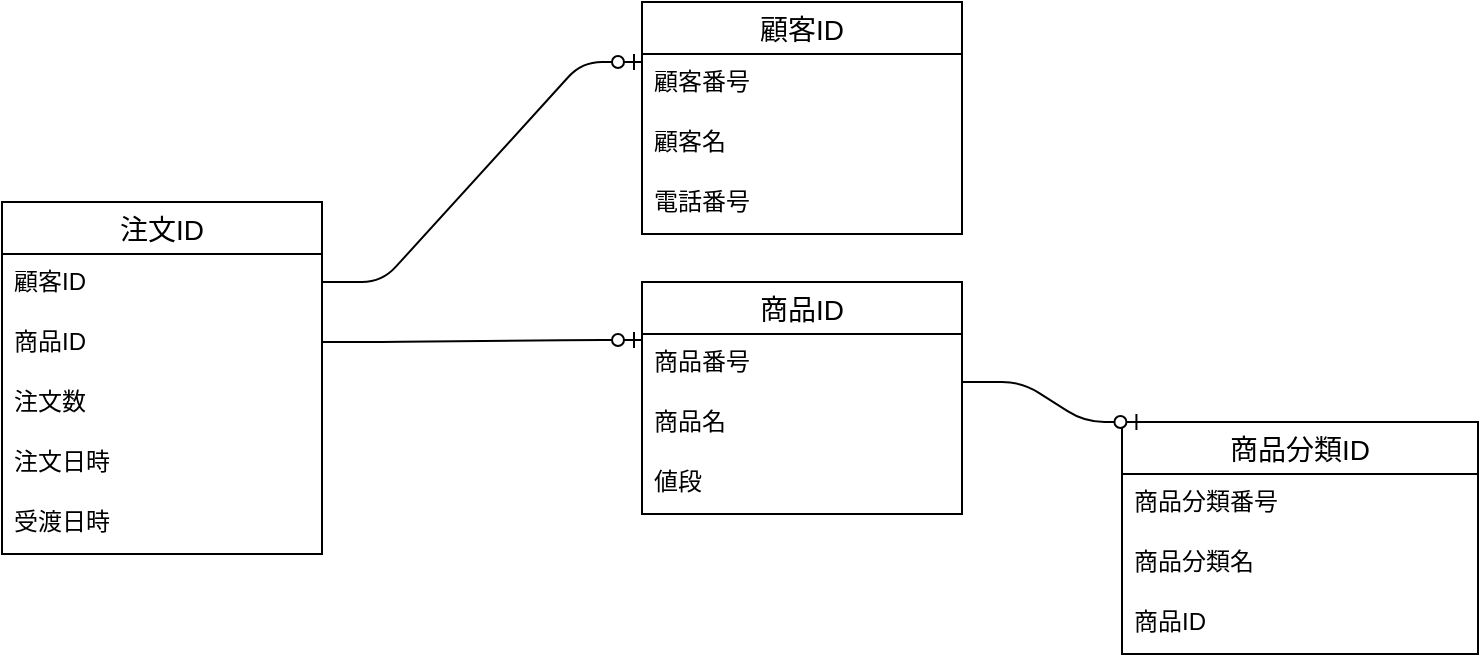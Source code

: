 <mxfile version="14.5.3" type="github">
  <diagram id="R2lEEEUBdFMjLlhIrx00" name="Page-1">
    <mxGraphModel dx="832" dy="573" grid="1" gridSize="10" guides="1" tooltips="1" connect="1" arrows="1" fold="1" page="1" pageScale="1" pageWidth="850" pageHeight="1100" math="0" shadow="0" extFonts="Permanent Marker^https://fonts.googleapis.com/css?family=Permanent+Marker">
      <root>
        <mxCell id="0" />
        <mxCell id="1" parent="0" />
        <object label="注文ID" id="TNxdtV54tGe8EJjGfUkj-1">
          <mxCell style="swimlane;fontStyle=0;childLayout=stackLayout;horizontal=1;startSize=26;horizontalStack=0;resizeParent=1;resizeParentMax=0;resizeLast=0;collapsible=1;marginBottom=0;align=center;fontSize=14;" vertex="1" parent="1">
            <mxGeometry x="90" y="150" width="160" height="176" as="geometry" />
          </mxCell>
        </object>
        <mxCell id="TNxdtV54tGe8EJjGfUkj-2" value="顧客ID" style="text;strokeColor=none;fillColor=none;spacingLeft=4;spacingRight=4;overflow=hidden;rotatable=0;points=[[0,0.5],[1,0.5]];portConstraint=eastwest;fontSize=12;" vertex="1" parent="TNxdtV54tGe8EJjGfUkj-1">
          <mxGeometry y="26" width="160" height="30" as="geometry" />
        </mxCell>
        <mxCell id="TNxdtV54tGe8EJjGfUkj-3" value="商品ID" style="text;strokeColor=none;fillColor=none;spacingLeft=4;spacingRight=4;overflow=hidden;rotatable=0;points=[[0,0.5],[1,0.5]];portConstraint=eastwest;fontSize=12;" vertex="1" parent="TNxdtV54tGe8EJjGfUkj-1">
          <mxGeometry y="56" width="160" height="30" as="geometry" />
        </mxCell>
        <mxCell id="TNxdtV54tGe8EJjGfUkj-28" value="注文数" style="text;strokeColor=none;fillColor=none;spacingLeft=4;spacingRight=4;overflow=hidden;rotatable=0;points=[[0,0.5],[1,0.5]];portConstraint=eastwest;fontSize=12;" vertex="1" parent="TNxdtV54tGe8EJjGfUkj-1">
          <mxGeometry y="86" width="160" height="30" as="geometry" />
        </mxCell>
        <mxCell id="TNxdtV54tGe8EJjGfUkj-14" value="注文日時" style="text;strokeColor=none;fillColor=none;spacingLeft=4;spacingRight=4;overflow=hidden;rotatable=0;points=[[0,0.5],[1,0.5]];portConstraint=eastwest;fontSize=12;" vertex="1" parent="TNxdtV54tGe8EJjGfUkj-1">
          <mxGeometry y="116" width="160" height="30" as="geometry" />
        </mxCell>
        <mxCell id="TNxdtV54tGe8EJjGfUkj-26" value="受渡日時" style="text;strokeColor=none;fillColor=none;spacingLeft=4;spacingRight=4;overflow=hidden;rotatable=0;points=[[0,0.5],[1,0.5]];portConstraint=eastwest;fontSize=12;" vertex="1" parent="TNxdtV54tGe8EJjGfUkj-1">
          <mxGeometry y="146" width="160" height="30" as="geometry" />
        </mxCell>
        <mxCell id="TNxdtV54tGe8EJjGfUkj-5" value="商品ID" style="swimlane;fontStyle=0;childLayout=stackLayout;horizontal=1;startSize=26;horizontalStack=0;resizeParent=1;resizeParentMax=0;resizeLast=0;collapsible=1;marginBottom=0;align=center;fontSize=14;" vertex="1" parent="1">
          <mxGeometry x="410" y="190" width="160" height="116" as="geometry" />
        </mxCell>
        <mxCell id="TNxdtV54tGe8EJjGfUkj-6" value="商品番号" style="text;strokeColor=none;fillColor=none;spacingLeft=4;spacingRight=4;overflow=hidden;rotatable=0;points=[[0,0.5],[1,0.5]];portConstraint=eastwest;fontSize=12;" vertex="1" parent="TNxdtV54tGe8EJjGfUkj-5">
          <mxGeometry y="26" width="160" height="30" as="geometry" />
        </mxCell>
        <mxCell id="TNxdtV54tGe8EJjGfUkj-7" value="商品名" style="text;strokeColor=none;fillColor=none;spacingLeft=4;spacingRight=4;overflow=hidden;rotatable=0;points=[[0,0.5],[1,0.5]];portConstraint=eastwest;fontSize=12;" vertex="1" parent="TNxdtV54tGe8EJjGfUkj-5">
          <mxGeometry y="56" width="160" height="30" as="geometry" />
        </mxCell>
        <mxCell id="TNxdtV54tGe8EJjGfUkj-8" value="値段" style="text;strokeColor=none;fillColor=none;spacingLeft=4;spacingRight=4;overflow=hidden;rotatable=0;points=[[0,0.5],[1,0.5]];portConstraint=eastwest;fontSize=12;" vertex="1" parent="TNxdtV54tGe8EJjGfUkj-5">
          <mxGeometry y="86" width="160" height="30" as="geometry" />
        </mxCell>
        <mxCell id="TNxdtV54tGe8EJjGfUkj-9" value="顧客ID" style="swimlane;fontStyle=0;childLayout=stackLayout;horizontal=1;startSize=26;horizontalStack=0;resizeParent=1;resizeParentMax=0;resizeLast=0;collapsible=1;marginBottom=0;align=center;fontSize=14;" vertex="1" parent="1">
          <mxGeometry x="410" y="50" width="160" height="116" as="geometry" />
        </mxCell>
        <mxCell id="TNxdtV54tGe8EJjGfUkj-11" value="顧客番号" style="text;strokeColor=none;fillColor=none;spacingLeft=4;spacingRight=4;overflow=hidden;rotatable=0;points=[[0,0.5],[1,0.5]];portConstraint=eastwest;fontSize=12;" vertex="1" parent="TNxdtV54tGe8EJjGfUkj-9">
          <mxGeometry y="26" width="160" height="30" as="geometry" />
        </mxCell>
        <mxCell id="TNxdtV54tGe8EJjGfUkj-12" value="顧客名" style="text;strokeColor=none;fillColor=none;spacingLeft=4;spacingRight=4;overflow=hidden;rotatable=0;points=[[0,0.5],[1,0.5]];portConstraint=eastwest;fontSize=12;" vertex="1" parent="TNxdtV54tGe8EJjGfUkj-9">
          <mxGeometry y="56" width="160" height="30" as="geometry" />
        </mxCell>
        <mxCell id="TNxdtV54tGe8EJjGfUkj-13" value="電話番号" style="text;strokeColor=none;fillColor=none;spacingLeft=4;spacingRight=4;overflow=hidden;rotatable=0;points=[[0,0.5],[1,0.5]];portConstraint=eastwest;fontSize=12;" vertex="1" parent="TNxdtV54tGe8EJjGfUkj-9">
          <mxGeometry y="86" width="160" height="30" as="geometry" />
        </mxCell>
        <mxCell id="TNxdtV54tGe8EJjGfUkj-16" value="" style="edgeStyle=entityRelationEdgeStyle;fontSize=12;html=1;endArrow=ERzeroToOne;endFill=1;entryX=0;entryY=0.133;entryDx=0;entryDy=0;entryPerimeter=0;" edge="1" parent="1" target="TNxdtV54tGe8EJjGfUkj-11">
          <mxGeometry width="100" height="100" relative="1" as="geometry">
            <mxPoint x="250" y="190" as="sourcePoint" />
            <mxPoint x="350" y="90" as="targetPoint" />
          </mxGeometry>
        </mxCell>
        <mxCell id="TNxdtV54tGe8EJjGfUkj-18" value="" style="edgeStyle=entityRelationEdgeStyle;fontSize=12;html=1;endArrow=ERzeroToOne;endFill=1;entryX=0;entryY=0.25;entryDx=0;entryDy=0;" edge="1" parent="1" target="TNxdtV54tGe8EJjGfUkj-5">
          <mxGeometry width="100" height="100" relative="1" as="geometry">
            <mxPoint x="250" y="220" as="sourcePoint" />
            <mxPoint x="350" y="120" as="targetPoint" />
          </mxGeometry>
        </mxCell>
        <mxCell id="TNxdtV54tGe8EJjGfUkj-19" value="商品分類ID" style="swimlane;fontStyle=0;childLayout=stackLayout;horizontal=1;startSize=26;horizontalStack=0;resizeParent=1;resizeParentMax=0;resizeLast=0;collapsible=1;marginBottom=0;align=center;fontSize=14;" vertex="1" parent="1">
          <mxGeometry x="650" y="260" width="178" height="116" as="geometry" />
        </mxCell>
        <mxCell id="TNxdtV54tGe8EJjGfUkj-20" value="商品分類番号" style="text;strokeColor=none;fillColor=none;spacingLeft=4;spacingRight=4;overflow=hidden;rotatable=0;points=[[0,0.5],[1,0.5]];portConstraint=eastwest;fontSize=12;" vertex="1" parent="TNxdtV54tGe8EJjGfUkj-19">
          <mxGeometry y="26" width="178" height="30" as="geometry" />
        </mxCell>
        <mxCell id="TNxdtV54tGe8EJjGfUkj-22" value="商品分類名" style="text;strokeColor=none;fillColor=none;spacingLeft=4;spacingRight=4;overflow=hidden;rotatable=0;points=[[0,0.5],[1,0.5]];portConstraint=eastwest;fontSize=12;" vertex="1" parent="TNxdtV54tGe8EJjGfUkj-19">
          <mxGeometry y="56" width="178" height="30" as="geometry" />
        </mxCell>
        <mxCell id="TNxdtV54tGe8EJjGfUkj-23" value="商品ID" style="text;strokeColor=none;fillColor=none;spacingLeft=4;spacingRight=4;overflow=hidden;rotatable=0;points=[[0,0.5],[1,0.5]];portConstraint=eastwest;fontSize=12;" vertex="1" parent="TNxdtV54tGe8EJjGfUkj-19">
          <mxGeometry y="86" width="178" height="30" as="geometry" />
        </mxCell>
        <mxCell id="TNxdtV54tGe8EJjGfUkj-24" value="" style="edgeStyle=entityRelationEdgeStyle;fontSize=12;html=1;endArrow=ERzeroToOne;endFill=1;entryX=0.063;entryY=0;entryDx=0;entryDy=0;entryPerimeter=0;" edge="1" parent="1" target="TNxdtV54tGe8EJjGfUkj-19">
          <mxGeometry width="100" height="100" relative="1" as="geometry">
            <mxPoint x="570" y="240" as="sourcePoint" />
            <mxPoint x="670" y="140" as="targetPoint" />
          </mxGeometry>
        </mxCell>
      </root>
    </mxGraphModel>
  </diagram>
</mxfile>
